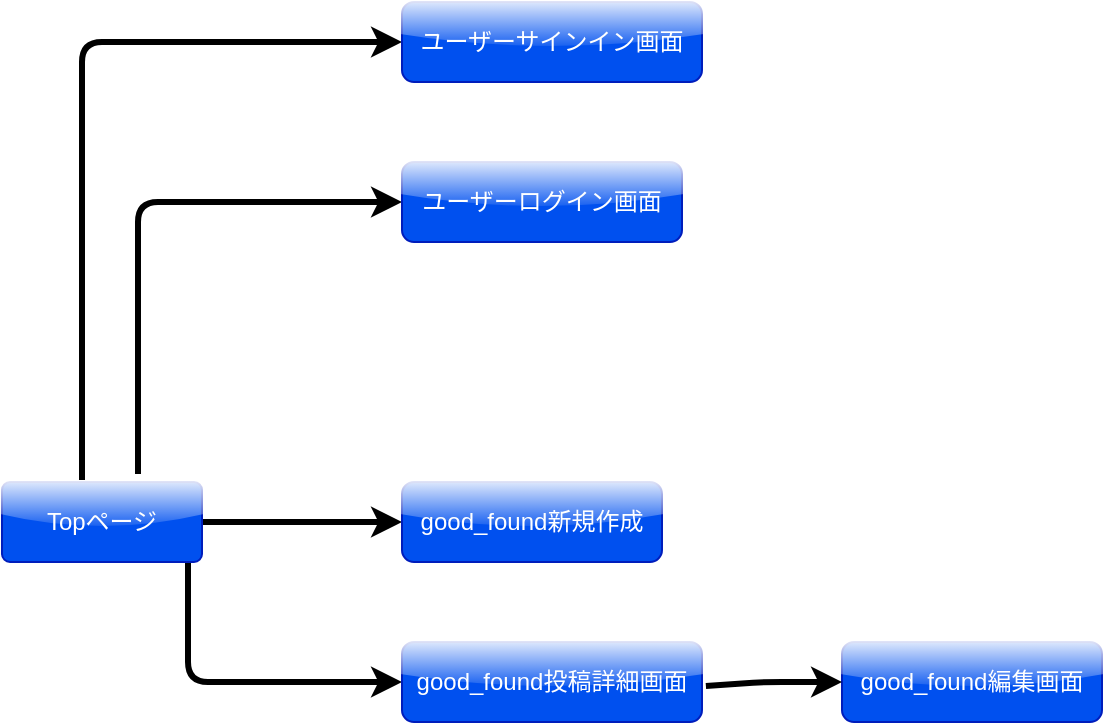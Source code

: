 <mxfile>
    <diagram id="g15igw3ICm2A_0YFHYC7" name="画面遷移図">
        <mxGraphModel dx="522" dy="554" grid="1" gridSize="10" guides="1" tooltips="1" connect="0" arrows="1" fold="1" page="1" pageScale="1" pageWidth="827" pageHeight="1169" background="#ffffff" math="0" shadow="0">
            <root>
                <mxCell id="0"/>
                <mxCell id="1" parent="0"/>
                <mxCell id="Hgc6zTkcalXCkVtlHC9E-3" style="edgeStyle=none;html=1;exitX=0.93;exitY=1;exitDx=0;exitDy=0;entryX=0;entryY=0.5;entryDx=0;entryDy=0;strokeWidth=3;strokeColor=#000000;exitPerimeter=0;" parent="1" source="RkZOXsWzHSaIq9g_5Rfm-1" target="RkZOXsWzHSaIq9g_5Rfm-11" edge="1">
                    <mxGeometry relative="1" as="geometry">
                        <mxPoint x="160" y="430" as="targetPoint"/>
                        <Array as="points">
                            <mxPoint x="133" y="420"/>
                        </Array>
                    </mxGeometry>
                </mxCell>
                <mxCell id="Hgc6zTkcalXCkVtlHC9E-4" style="edgeStyle=none;html=1;exitX=1;exitY=0.5;exitDx=0;exitDy=0;entryX=0;entryY=0.5;entryDx=0;entryDy=0;strokeColor=#000000;strokeWidth=3;" parent="1" source="RkZOXsWzHSaIq9g_5Rfm-1" target="RkZOXsWzHSaIq9g_5Rfm-4" edge="1">
                    <mxGeometry relative="1" as="geometry"/>
                </mxCell>
                <mxCell id="Hgc6zTkcalXCkVtlHC9E-6" style="edgeStyle=none;html=1;exitX=0.68;exitY=-0.1;exitDx=0;exitDy=0;entryX=0;entryY=0.5;entryDx=0;entryDy=0;strokeWidth=3;strokeColor=#000000;exitPerimeter=0;" parent="1" source="RkZOXsWzHSaIq9g_5Rfm-1" target="Hgc6zTkcalXCkVtlHC9E-2" edge="1">
                    <mxGeometry relative="1" as="geometry">
                        <Array as="points">
                            <mxPoint x="108" y="180"/>
                        </Array>
                    </mxGeometry>
                </mxCell>
                <mxCell id="Hgc6zTkcalXCkVtlHC9E-7" style="edgeStyle=none;html=1;exitX=0.4;exitY=-0.025;exitDx=0;exitDy=0;entryX=0;entryY=0.5;entryDx=0;entryDy=0;strokeColor=#000000;strokeWidth=3;exitPerimeter=0;" parent="1" source="RkZOXsWzHSaIq9g_5Rfm-1" target="RkZOXsWzHSaIq9g_5Rfm-5" edge="1">
                    <mxGeometry relative="1" as="geometry">
                        <Array as="points">
                            <mxPoint x="80" y="100"/>
                        </Array>
                    </mxGeometry>
                </mxCell>
                <mxCell id="RkZOXsWzHSaIq9g_5Rfm-1" value="Topページ" style="rounded=1;arcSize=10;whiteSpace=wrap;html=1;align=center;fillColor=#0050ef;fontColor=#ffffff;strokeColor=#001DBC;glass=1;" parent="1" vertex="1">
                    <mxGeometry x="40" y="320" width="100" height="40" as="geometry"/>
                </mxCell>
                <mxCell id="RkZOXsWzHSaIq9g_5Rfm-4" value="good_found新規作成" style="whiteSpace=wrap;html=1;align=center;fillColor=#0050ef;fontColor=#ffffff;strokeColor=#001DBC;rounded=1;glass=1;" parent="1" vertex="1">
                    <mxGeometry x="240" y="320" width="130" height="40" as="geometry"/>
                </mxCell>
                <mxCell id="RkZOXsWzHSaIq9g_5Rfm-5" value="ユーザーサインイン画面" style="whiteSpace=wrap;html=1;align=center;fillColor=#0050ef;fontColor=#ffffff;strokeColor=#001DBC;rounded=1;glass=1;" parent="1" vertex="1">
                    <mxGeometry x="240" y="80" width="150" height="40" as="geometry"/>
                </mxCell>
                <mxCell id="RkZOXsWzHSaIq9g_5Rfm-11" value="good_found投稿詳細画面" style="whiteSpace=wrap;html=1;align=center;fillColor=#0050ef;fontColor=#ffffff;strokeColor=#001DBC;rounded=1;glass=1;" parent="1" vertex="1">
                    <mxGeometry x="240" y="400" width="150" height="40" as="geometry"/>
                </mxCell>
                <mxCell id="RkZOXsWzHSaIq9g_5Rfm-12" value="good_found編集画面" style="whiteSpace=wrap;html=1;align=center;fillColor=#0050ef;fontColor=#ffffff;strokeColor=#001DBC;glass=1;rounded=1;" parent="1" vertex="1">
                    <mxGeometry x="460" y="400" width="130" height="40" as="geometry"/>
                </mxCell>
                <mxCell id="Hgc6zTkcalXCkVtlHC9E-8" style="edgeStyle=none;html=1;exitX=1.013;exitY=0.55;exitDx=0;exitDy=0;entryX=0;entryY=0.5;entryDx=0;entryDy=0;strokeColor=#000000;strokeWidth=3;exitPerimeter=0;" parent="1" source="RkZOXsWzHSaIq9g_5Rfm-11" target="RkZOXsWzHSaIq9g_5Rfm-12" edge="1">
                    <mxGeometry relative="1" as="geometry">
                        <mxPoint x="340" y="260" as="sourcePoint"/>
                        <Array as="points">
                            <mxPoint x="420" y="420"/>
                        </Array>
                    </mxGeometry>
                </mxCell>
                <mxCell id="Hgc6zTkcalXCkVtlHC9E-2" value="ユーザーログイン画面" style="whiteSpace=wrap;html=1;align=center;fillColor=#0050ef;fontColor=#ffffff;strokeColor=#001DBC;rounded=1;glass=1;" parent="1" vertex="1">
                    <mxGeometry x="240" y="160" width="140" height="40" as="geometry"/>
                </mxCell>
            </root>
        </mxGraphModel>
    </diagram>
    <diagram id="UGwA5wbdFUtJEkCsfsK_" name="ページ1">
        <mxGraphModel dx="522" dy="554" grid="1" gridSize="10" guides="1" tooltips="1" connect="1" arrows="1" fold="1" page="1" pageScale="1" pageWidth="827" pageHeight="1169" math="0" shadow="0">
            <root>
                <mxCell id="0"/>
                <mxCell id="1" parent="0"/>
                <mxCell id="2" value="Good_founds" style="swimlane;fontStyle=0;childLayout=stackLayout;horizontal=1;startSize=26;horizontalStack=0;resizeParent=1;resizeParentMax=0;resizeLast=0;collapsible=1;marginBottom=0;align=center;fontSize=14;fillColor=#fff2cc;strokeColor=#d6b656;fontColor=#000000;" parent="1" vertex="1">
                    <mxGeometry x="80" y="160" width="160" height="146" as="geometry"/>
                </mxCell>
                <mxCell id="3" value="execution_date" style="text;strokeColor=#666666;fillColor=#f5f5f5;spacingLeft=4;spacingRight=4;overflow=hidden;rotatable=0;points=[[0,0.5],[1,0.5]];portConstraint=eastwest;fontSize=12;fontColor=#333333;" parent="2" vertex="1">
                    <mxGeometry y="26" width="160" height="30" as="geometry"/>
                </mxCell>
                <mxCell id="4" value="title" style="text;strokeColor=#666666;fillColor=#f5f5f5;spacingLeft=4;spacingRight=4;overflow=hidden;rotatable=0;points=[[0,0.5],[1,0.5]];portConstraint=eastwest;fontSize=12;fontColor=#333333;" parent="2" vertex="1">
                    <mxGeometry y="56" width="160" height="30" as="geometry"/>
                </mxCell>
                <mxCell id="5" value="event" style="text;strokeColor=#666666;fillColor=#f5f5f5;spacingLeft=4;spacingRight=4;overflow=hidden;rotatable=0;points=[[0,0.5],[1,0.5]];portConstraint=eastwest;fontSize=12;fontColor=#333333;" parent="2" vertex="1">
                    <mxGeometry y="86" width="160" height="30" as="geometry"/>
                </mxCell>
                <mxCell id="25" value="category" style="text;strokeColor=#666666;fillColor=#f5f5f5;spacingLeft=4;spacingRight=4;overflow=hidden;rotatable=0;points=[[0,0.5],[1,0.5]];portConstraint=eastwest;fontSize=12;fontColor=#333333;" parent="2" vertex="1">
                    <mxGeometry y="116" width="160" height="30" as="geometry"/>
                </mxCell>
                <mxCell id="20" style="edgeStyle=none;html=1;entryX=0.5;entryY=0;entryDx=0;entryDy=0;startArrow=ERone;startFill=0;endArrow=ERoneToMany;endFill=0;elbow=vertical;fillColor=#60a917;strokeColor=#2D7600;strokeWidth=2;endSize=8;startSize=8;" parent="1" source="6" target="10" edge="1">
                    <mxGeometry relative="1" as="geometry"/>
                </mxCell>
                <mxCell id="6" value="Users" style="swimlane;fontStyle=0;childLayout=stackLayout;horizontal=1;startSize=26;horizontalStack=0;resizeParent=1;resizeParentMax=0;resizeLast=0;collapsible=1;marginBottom=0;align=center;fontSize=14;fillColor=#fff2cc;strokeColor=#d6b656;fontColor=#000000;" parent="1" vertex="1">
                    <mxGeometry x="334" y="50" width="160" height="116" as="geometry"/>
                </mxCell>
                <mxCell id="7" value="email" style="text;strokeColor=#666666;fillColor=#f5f5f5;spacingLeft=4;spacingRight=4;overflow=hidden;rotatable=0;points=[[0,0.5],[1,0.5]];portConstraint=eastwest;fontSize=12;fontColor=#333333;" parent="6" vertex="1">
                    <mxGeometry y="26" width="160" height="30" as="geometry"/>
                </mxCell>
                <mxCell id="8" value="password" style="text;strokeColor=#666666;fillColor=#f5f5f5;spacingLeft=4;spacingRight=4;overflow=hidden;rotatable=0;points=[[0,0.5],[1,0.5]];portConstraint=eastwest;fontSize=12;fontColor=#333333;" parent="6" vertex="1">
                    <mxGeometry y="56" width="160" height="30" as="geometry"/>
                </mxCell>
                <mxCell id="9" value="nickname" style="text;strokeColor=#666666;fillColor=#f5f5f5;spacingLeft=4;spacingRight=4;overflow=hidden;rotatable=0;points=[[0,0.5],[1,0.5]];portConstraint=eastwest;fontSize=12;fontColor=#333333;" parent="6" vertex="1">
                    <mxGeometry y="86" width="160" height="30" as="geometry"/>
                </mxCell>
                <mxCell id="10" value="Comments" style="swimlane;fontStyle=0;childLayout=stackLayout;horizontal=1;startSize=26;horizontalStack=0;resizeParent=1;resizeParentMax=0;resizeLast=0;collapsible=1;marginBottom=0;align=center;fontSize=14;fillColor=#fff2cc;strokeColor=#d6b656;fontColor=#000000;" parent="1" vertex="1">
                    <mxGeometry x="334" y="320" width="160" height="116" as="geometry"/>
                </mxCell>
                <mxCell id="11" value="content" style="text;strokeColor=#666666;fillColor=#f5f5f5;spacingLeft=4;spacingRight=4;overflow=hidden;rotatable=0;points=[[0,0.5],[1,0.5]];portConstraint=eastwest;fontSize=12;fontColor=#333333;" parent="10" vertex="1">
                    <mxGeometry y="26" width="160" height="30" as="geometry"/>
                </mxCell>
                <mxCell id="12" value="good_found(FK)" style="text;strokeColor=#666666;fillColor=#f5f5f5;spacingLeft=4;spacingRight=4;overflow=hidden;rotatable=0;points=[[0,0.5],[1,0.5]];portConstraint=eastwest;fontSize=12;fontColor=#333333;" parent="10" vertex="1">
                    <mxGeometry y="56" width="160" height="30" as="geometry"/>
                </mxCell>
                <mxCell id="13" value="user(FK)" style="text;strokeColor=#666666;fillColor=#f5f5f5;spacingLeft=4;spacingRight=4;overflow=hidden;rotatable=0;points=[[0,0.5],[1,0.5]];portConstraint=eastwest;fontSize=12;fontColor=#333333;" parent="10" vertex="1">
                    <mxGeometry y="86" width="160" height="30" as="geometry"/>
                </mxCell>
                <mxCell id="18" style="edgeStyle=orthogonalEdgeStyle;html=1;elbow=vertical;endArrow=ERoneToMany;endFill=0;startArrow=ERone;startFill=0;fillColor=#60a917;strokeColor=#2D7600;strokeWidth=2;endSize=8;startSize=8;" parent="1" source="2" target="10" edge="1">
                    <mxGeometry relative="1" as="geometry">
                        <mxPoint x="240" y="400" as="targetPoint"/>
                        <mxPoint x="160" y="280" as="sourcePoint"/>
                        <Array as="points">
                            <mxPoint x="160" y="400"/>
                        </Array>
                    </mxGeometry>
                </mxCell>
                <mxCell id="19" style="edgeStyle=none;html=1;exitX=0;exitY=0.5;exitDx=0;exitDy=0;entryX=0.5;entryY=0;entryDx=0;entryDy=0;startArrow=ERone;startFill=0;endArrow=ERoneToMany;endFill=0;elbow=vertical;fillColor=#60a917;strokeColor=#2D7600;strokeWidth=2;targetPerimeterSpacing=0;endSize=8;startSize=8;" parent="1" source="8" target="2" edge="1">
                    <mxGeometry relative="1" as="geometry">
                        <Array as="points">
                            <mxPoint x="160" y="121"/>
                        </Array>
                    </mxGeometry>
                </mxCell>
            </root>
        </mxGraphModel>
    </diagram>
</mxfile>